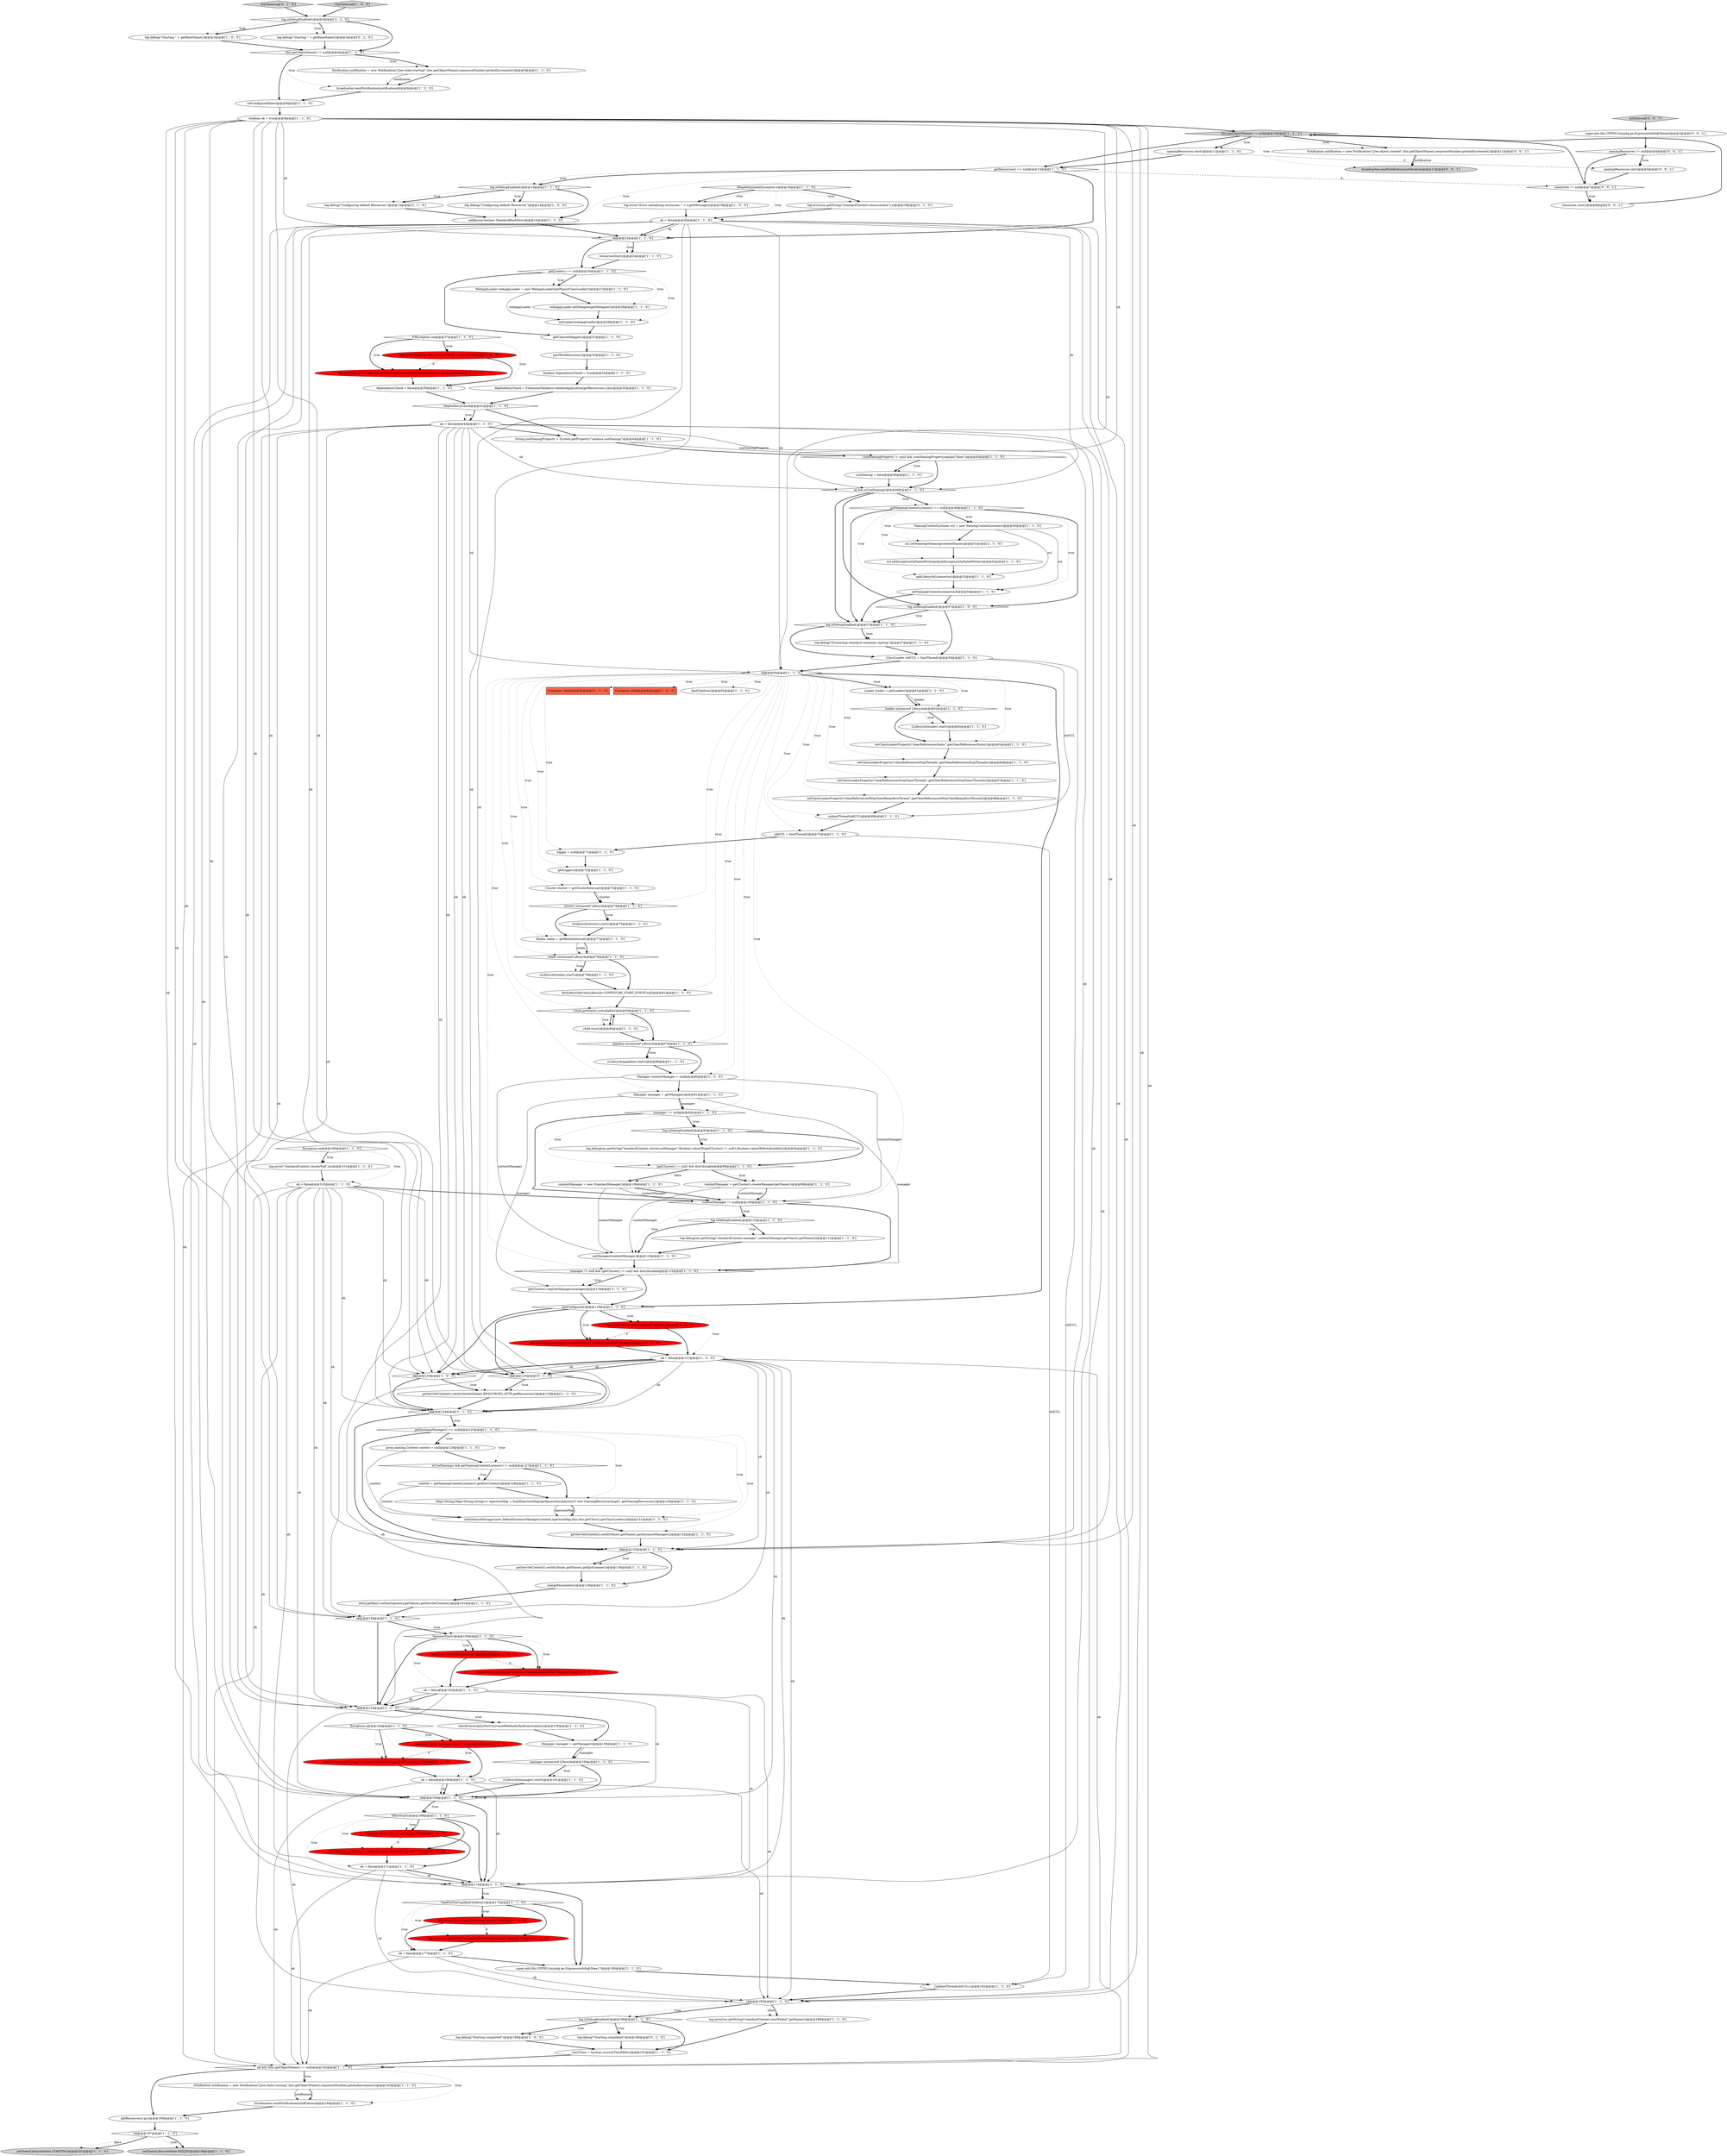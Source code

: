 digraph {
37 [style = filled, label = "entry.getKey().onStartup(entry.getValue(),getServletContext())@@@141@@@['1', '1', '0']", fillcolor = white, shape = ellipse image = "AAA0AAABBB1BBB"];
107 [style = filled, label = "dependencyCheck = false@@@39@@@['1', '1', '0']", fillcolor = white, shape = ellipse image = "AAA0AAABBB1BBB"];
9 [style = filled, label = "log.error(\"standardContext.clusterFail\",ex)@@@101@@@['1', '1', '0']", fillcolor = white, shape = ellipse image = "AAA0AAABBB1BBB"];
53 [style = filled, label = "ok && (this.getObjectName() != null)@@@192@@@['1', '1', '0']", fillcolor = white, shape = diamond image = "AAA0AAABBB1BBB"];
54 [style = filled, label = "log.isDebugEnabled()@@@186@@@['1', '1', '0']", fillcolor = white, shape = diamond image = "AAA0AAABBB1BBB"];
48 [style = filled, label = "boolean dependencyCheck = true@@@33@@@['1', '1', '0']", fillcolor = white, shape = ellipse image = "AAA0AAABBB1BBB"];
20 [style = filled, label = "((Lifecycle)manager).start()@@@161@@@['1', '1', '0']", fillcolor = white, shape = ellipse image = "AAA0AAABBB1BBB"];
128 [style = filled, label = "{unbindThread(oldCCL)}@@@182@@@['1', '1', '0']", fillcolor = white, shape = ellipse image = "AAA0AAABBB1BBB"];
29 [style = filled, label = "log.debug(\"Starting completed\")@@@186@@@['1', '0', '0']", fillcolor = white, shape = ellipse image = "AAA0AAABBB1BBB"];
150 [style = filled, label = "startInternal['0', '1', '0']", fillcolor = lightgray, shape = diamond image = "AAA0AAABBB2BBB"];
110 [style = filled, label = "getNamingContextListener() == null@@@49@@@['1', '1', '0']", fillcolor = white, shape = diamond image = "AAA0AAABBB1BBB"];
157 [style = filled, label = "namingResources != null@@@4@@@['0', '0', '1']", fillcolor = white, shape = diamond image = "AAA0AAABBB3BBB"];
14 [style = filled, label = "log.debug(\"Starting \" + getBaseName())@@@3@@@['1', '0', '0']", fillcolor = white, shape = ellipse image = "AAA0AAABBB1BBB"];
142 [style = filled, label = "log.error(sm.getString(\"standardContext.filterFail\"))@@@170@@@['0', '1', '0']", fillcolor = red, shape = ellipse image = "AAA1AAABBB2BBB"];
12 [style = filled, label = "!dependencyCheck@@@41@@@['1', '1', '0']", fillcolor = white, shape = diamond image = "AAA0AAABBB1BBB"];
1 [style = filled, label = "log.error(\"Error initializing resources: \" + e.getMessage())@@@19@@@['1', '0', '0']", fillcolor = white, shape = ellipse image = "AAA0AAABBB1BBB"];
111 [style = filled, label = "setInstanceManager(new DefaultInstanceManager(context,injectionMap,this,this.getClass().getClassLoader()))@@@131@@@['1', '1', '0']", fillcolor = white, shape = ellipse image = "AAA0AAABBB1BBB"];
60 [style = filled, label = "ncl.setName(getNamingContextName())@@@51@@@['1', '1', '0']", fillcolor = white, shape = ellipse image = "AAA0AAABBB1BBB"];
122 [style = filled, label = "log.error(\"Error listenerStart\")@@@151@@@['1', '0', '0']", fillcolor = red, shape = ellipse image = "AAA1AAABBB1BBB"];
148 [style = filled, label = "log.error(sm.getString(\"standardContext.servletFail\"))@@@176@@@['0', '1', '0']", fillcolor = red, shape = ellipse image = "AAA1AAABBB2BBB"];
117 [style = filled, label = "!getConfigured()@@@119@@@['1', '1', '0']", fillcolor = white, shape = diamond image = "AAA0AAABBB1BBB"];
11 [style = filled, label = "context = getNamingContextListener().getEnvContext()@@@128@@@['1', '1', '0']", fillcolor = white, shape = ellipse image = "AAA0AAABBB1BBB"];
52 [style = filled, label = "log.error(sm.getString(\"standardContext.startFailed\",getName()))@@@189@@@['1', '1', '0']", fillcolor = white, shape = ellipse image = "AAA0AAABBB1BBB"];
149 [style = filled, label = "log.debug(\"Starting \" + getBaseName())@@@3@@@['0', '1', '0']", fillcolor = white, shape = ellipse image = "AAA0AAABBB2BBB"];
10 [style = filled, label = "manager instanceof Lifecycle@@@160@@@['1', '1', '0']", fillcolor = white, shape = diamond image = "AAA0AAABBB1BBB"];
105 [style = filled, label = "setManager(contextManager)@@@113@@@['1', '1', '0']", fillcolor = white, shape = ellipse image = "AAA0AAABBB1BBB"];
147 [style = filled, label = "log.debug(\"Configuring default Resources\")@@@14@@@['0', '1', '0']", fillcolor = white, shape = ellipse image = "AAA0AAABBB2BBB"];
26 [style = filled, label = "((Lifecycle)pipeline).start()@@@88@@@['1', '1', '0']", fillcolor = white, shape = ellipse image = "AAA0AAABBB1BBB"];
7 [style = filled, label = "Notification notification = new Notification(\"j2ee.state.running\",this.getObjectName(),sequenceNumber.getAndIncrement())@@@193@@@['1', '1', '0']", fillcolor = white, shape = ellipse image = "AAA0AAABBB1BBB"];
116 [style = filled, label = "logger = null@@@71@@@['1', '1', '0']", fillcolor = white, shape = ellipse image = "AAA0AAABBB1BBB"];
40 [style = filled, label = "setNamingContextListener(ncl)@@@54@@@['1', '1', '0']", fillcolor = white, shape = ellipse image = "AAA0AAABBB1BBB"];
43 [style = filled, label = "ok@@@23@@@['1', '1', '0']", fillcolor = white, shape = diamond image = "AAA0AAABBB1BBB"];
98 [style = filled, label = "ok@@@135@@@['1', '1', '0']", fillcolor = white, shape = diamond image = "AAA0AAABBB1BBB"];
158 [style = filled, label = "initInternal['0', '0', '1']", fillcolor = lightgray, shape = diamond image = "AAA0AAABBB3BBB"];
92 [style = filled, label = "ok = false@@@152@@@['1', '1', '0']", fillcolor = white, shape = ellipse image = "AAA0AAABBB1BBB"];
55 [style = filled, label = "log.debug(\"Configuring default Resources\")@@@14@@@['1', '0', '0']", fillcolor = white, shape = ellipse image = "AAA0AAABBB1BBB"];
69 [style = filled, label = "WebappLoader webappLoader = new WebappLoader(getParentClassLoader())@@@27@@@['1', '1', '0']", fillcolor = white, shape = ellipse image = "AAA0AAABBB1BBB"];
154 [style = filled, label = "super.edu.fdu.CPPDG.tinypdg.pe.ExpressionInfo@5beea4@@@3@@@['0', '0', '1']", fillcolor = white, shape = ellipse image = "AAA0AAABBB3BBB"];
51 [style = filled, label = "getServletContext().setAttribute(.getName(),getInstanceManager())@@@132@@@['1', '1', '0']", fillcolor = white, shape = ellipse image = "AAA0AAABBB1BBB"];
136 [style = filled, label = "IllegalArgumentException e@@@18@@@['1', '1', '0']", fillcolor = white, shape = diamond image = "AAA0AAABBB1BBB"];
141 [style = filled, label = "log.error(sm.getString(\"standardContext.listenerFail\"))@@@151@@@['0', '1', '0']", fillcolor = red, shape = ellipse image = "AAA1AAABBB2BBB"];
65 [style = filled, label = "ok@@@124@@@['1', '1', '0']", fillcolor = white, shape = diamond image = "AAA0AAABBB1BBB"];
134 [style = filled, label = "log.isDebugEnabled()@@@57@@@['1', '1', '0']", fillcolor = white, shape = diamond image = "AAA0AAABBB1BBB"];
38 [style = filled, label = "log.error(\"Error filterStart\")@@@170@@@['1', '0', '0']", fillcolor = red, shape = ellipse image = "AAA1AAABBB1BBB"];
100 [style = filled, label = "log.error(\"Error in dependencyCheck\",ioe)@@@38@@@['1', '0', '0']", fillcolor = red, shape = ellipse image = "AAA1AAABBB1BBB"];
152 [style = filled, label = "Notification notification = new Notification(\"j2ee.object.created\",this.getObjectName(),sequenceNumber.getAndIncrement())@@@11@@@['0', '0', '1']", fillcolor = white, shape = ellipse image = "AAA0AAABBB3BBB"];
44 [style = filled, label = "NamingContextListener ncl = new NamingContextListener()@@@50@@@['1', '1', '0']", fillcolor = white, shape = ellipse image = "AAA0AAABBB1BBB"];
50 [style = filled, label = "Manager manager = getManager()@@@91@@@['1', '1', '0']", fillcolor = white, shape = ellipse image = "AAA0AAABBB1BBB"];
108 [style = filled, label = "ok = false@@@20@@@['1', '1', '0']", fillcolor = white, shape = ellipse image = "AAA0AAABBB1BBB"];
23 [style = filled, label = "getResources().gc()@@@196@@@['1', '1', '0']", fillcolor = white, shape = ellipse image = "AAA0AAABBB1BBB"];
88 [style = filled, label = "Notification notification = new Notification(\"j2ee.state.starting\",this.getObjectName(),sequenceNumber.getAndIncrement())@@@5@@@['1', '1', '0']", fillcolor = white, shape = ellipse image = "AAA0AAABBB1BBB"];
124 [style = filled, label = "namingResources.start()@@@11@@@['1', '1', '0']", fillcolor = white, shape = ellipse image = "AAA0AAABBB1BBB"];
85 [style = filled, label = "Exception ex@@@100@@@['1', '1', '0']", fillcolor = white, shape = diamond image = "AAA0AAABBB1BBB"];
86 [style = filled, label = "ok@@@174@@@['1', '1', '0']", fillcolor = white, shape = diamond image = "AAA0AAABBB1BBB"];
39 [style = filled, label = "mergeParameters()@@@138@@@['1', '1', '0']", fillcolor = white, shape = ellipse image = "AAA0AAABBB1BBB"];
121 [style = filled, label = "ok = false@@@177@@@['1', '1', '0']", fillcolor = white, shape = ellipse image = "AAA0AAABBB1BBB"];
93 [style = filled, label = "ok = false@@@121@@@['1', '1', '0']", fillcolor = white, shape = ellipse image = "AAA0AAABBB1BBB"];
22 [style = filled, label = "this.getObjectName() != null@@@4@@@['1', '1', '0']", fillcolor = white, shape = diamond image = "AAA0AAABBB1BBB"];
106 [style = filled, label = "setState(LifecycleState.STARTING)@@@201@@@['1', '1', '0']", fillcolor = lightgray, shape = ellipse image = "AAA0AAABBB1BBB"];
109 [style = filled, label = "log.error(\"Error getConfigured\")@@@120@@@['1', '0', '0']", fillcolor = red, shape = ellipse image = "AAA1AAABBB1BBB"];
130 [style = filled, label = "super.edu.fdu.CPPDG.tinypdg.pe.ExpressionInfo@5bee17@@@180@@@['1', '1', '0']", fillcolor = white, shape = ellipse image = "AAA0AAABBB1BBB"];
57 [style = filled, label = "log.error(\"Error loadOnStartup\")@@@176@@@['1', '0', '0']", fillcolor = red, shape = ellipse image = "AAA1AAABBB1BBB"];
42 [style = filled, label = "startTime = System.currentTimeMillis()@@@191@@@['1', '1', '0']", fillcolor = white, shape = ellipse image = "AAA0AAABBB1BBB"];
102 [style = filled, label = "getLoader() == null@@@26@@@['1', '1', '0']", fillcolor = white, shape = diamond image = "AAA0AAABBB1BBB"];
59 [style = filled, label = "Loader loader = getLoader()@@@61@@@['1', '1', '0']", fillcolor = white, shape = ellipse image = "AAA0AAABBB1BBB"];
34 [style = filled, label = "setLoader(webappLoader)@@@29@@@['1', '1', '0']", fillcolor = white, shape = ellipse image = "AAA0AAABBB1BBB"];
61 [style = filled, label = "ok@@@168@@@['1', '1', '0']", fillcolor = white, shape = diamond image = "AAA0AAABBB1BBB"];
67 [style = filled, label = "unbindThread(oldCCL)@@@69@@@['1', '1', '0']", fillcolor = white, shape = ellipse image = "AAA0AAABBB1BBB"];
95 [style = filled, label = "Exception e@@@164@@@['1', '1', '0']", fillcolor = white, shape = diamond image = "AAA0AAABBB1BBB"];
112 [style = filled, label = "setClassLoaderProperty(\"clearReferencesStatic\",getClearReferencesStatic())@@@65@@@['1', '1', '0']", fillcolor = white, shape = ellipse image = "AAA0AAABBB1BBB"];
32 [style = filled, label = "ok@@@149@@@['1', '1', '0']", fillcolor = white, shape = diamond image = "AAA0AAABBB1BBB"];
75 [style = filled, label = "useNaming = false@@@46@@@['1', '1', '0']", fillcolor = white, shape = ellipse image = "AAA0AAABBB1BBB"];
139 [style = filled, label = "Container child@@@82@@@['0', '1', '0']", fillcolor = tomato, shape = box image = "AAA0AAABBB2BBB"];
156 [style = filled, label = "resources != null@@@7@@@['0', '0', '1']", fillcolor = white, shape = diamond image = "AAA0AAABBB3BBB"];
125 [style = filled, label = "addLifecycleListener(ncl)@@@53@@@['1', '1', '0']", fillcolor = white, shape = ellipse image = "AAA0AAABBB1BBB"];
6 [style = filled, label = "oldCCL = bindThread()@@@70@@@['1', '1', '0']", fillcolor = white, shape = ellipse image = "AAA0AAABBB1BBB"];
35 [style = filled, label = "webappLoader.setDelegate(getDelegate())@@@28@@@['1', '1', '0']", fillcolor = white, shape = ellipse image = "AAA0AAABBB1BBB"];
24 [style = filled, label = "ok = false@@@102@@@['1', '1', '0']", fillcolor = white, shape = ellipse image = "AAA0AAABBB1BBB"];
81 [style = filled, label = "javax.naming.Context context = null@@@126@@@['1', '1', '0']", fillcolor = white, shape = ellipse image = "AAA0AAABBB1BBB"];
119 [style = filled, label = "((Lifecycle)realm).start()@@@79@@@['1', '1', '0']", fillcolor = white, shape = ellipse image = "AAA0AAABBB1BBB"];
58 [style = filled, label = "ncl.setExceptionOnFailedWrite(getJndiExceptionOnFailedWrite())@@@52@@@['1', '1', '0']", fillcolor = white, shape = ellipse image = "AAA0AAABBB1BBB"];
145 [style = filled, label = "log.debug(\"Processing standard container startup\")@@@57@@@['0', '1', '0']", fillcolor = white, shape = ellipse image = "AAA0AAABBB2BBB"];
127 [style = filled, label = "child.start()@@@84@@@['1', '1', '0']", fillcolor = white, shape = ellipse image = "AAA0AAABBB1BBB"];
87 [style = filled, label = "setState(LifecycleState.FAILED)@@@198@@@['1', '1', '0']", fillcolor = lightgray, shape = ellipse image = "AAA0AAABBB1BBB"];
49 [style = filled, label = "log.isDebugEnabled()@@@57@@@['1', '0', '0']", fillcolor = white, shape = diamond image = "AAA0AAABBB1BBB"];
28 [style = filled, label = "log.error(\"Error manager.start()\",e)@@@165@@@['1', '0', '0']", fillcolor = red, shape = ellipse image = "AAA1AAABBB1BBB"];
140 [style = filled, label = "log.error(sm.getString(\"standardContext.configurationFail\"))@@@120@@@['0', '1', '0']", fillcolor = red, shape = ellipse image = "AAA1AAABBB2BBB"];
99 [style = filled, label = "IOException ioe@@@37@@@['1', '1', '0']", fillcolor = white, shape = diamond image = "AAA0AAABBB1BBB"];
83 [style = filled, label = "!loadOnStartup(findChildren())@@@175@@@['1', '1', '0']", fillcolor = white, shape = diamond image = "AAA0AAABBB1BBB"];
0 [style = filled, label = "Manager manager = getManager()@@@159@@@['1', '1', '0']", fillcolor = white, shape = ellipse image = "AAA0AAABBB1BBB"];
143 [style = filled, label = "log.error(sm.getString(\"standardContext.managerFail\"),e)@@@165@@@['0', '1', '0']", fillcolor = red, shape = ellipse image = "AAA1AAABBB2BBB"];
131 [style = filled, label = "setResources(new StandardRoot(this))@@@16@@@['1', '1', '0']", fillcolor = white, shape = ellipse image = "AAA0AAABBB1BBB"];
94 [style = filled, label = "ok = false@@@42@@@['1', '1', '0']", fillcolor = white, shape = ellipse image = "AAA0AAABBB1BBB"];
155 [style = filled, label = "broadcaster.sendNotification(notification)@@@12@@@['0', '0', '1']", fillcolor = lightgray, shape = ellipse image = "AAA0AAABBB3BBB"];
70 [style = filled, label = "contextManager != null@@@109@@@['1', '1', '0']", fillcolor = white, shape = diamond image = "AAA0AAABBB1BBB"];
146 [style = filled, label = "ok@@@123@@@['0', '1', '0']", fillcolor = white, shape = diamond image = "AAA0AAABBB2BBB"];
115 [style = filled, label = "cluster instanceof Lifecycle@@@74@@@['1', '1', '0']", fillcolor = white, shape = diamond image = "AAA0AAABBB1BBB"];
16 [style = filled, label = "boolean ok = true@@@9@@@['1', '1', '0']", fillcolor = white, shape = ellipse image = "AAA0AAABBB1BBB"];
63 [style = filled, label = "log.debug(sm.getString(\"standardContext.manager\",contextManager.getClass().getName()))@@@111@@@['1', '1', '0']", fillcolor = white, shape = ellipse image = "AAA0AAABBB1BBB"];
90 [style = filled, label = "Container child@@@82@@@['1', '0', '0']", fillcolor = tomato, shape = box image = "AAA0AAABBB1BBB"];
133 [style = filled, label = "!child.getState().isAvailable()@@@83@@@['1', '1', '0']", fillcolor = white, shape = diamond image = "AAA0AAABBB1BBB"];
79 [style = filled, label = "ClassLoader oldCCL = bindThread()@@@58@@@['1', '1', '0']", fillcolor = white, shape = ellipse image = "AAA0AAABBB1BBB"];
126 [style = filled, label = "setClassLoaderProperty(\"clearReferencesStopTimerThreads\",getClearReferencesStopTimerThreads())@@@67@@@['1', '1', '0']", fillcolor = white, shape = ellipse image = "AAA0AAABBB1BBB"];
64 [style = filled, label = "this.getObjectName() != null@@@10@@@['1', '1', '1']", fillcolor = lightgray, shape = diamond image = "AAA0AAABBB1BBB"];
33 [style = filled, label = "getServletContext().setAttribute(Globals.RESOURCES_ATTR,getResources())@@@123@@@['1', '1', '0']", fillcolor = white, shape = ellipse image = "AAA0AAABBB1BBB"];
135 [style = filled, label = "postWorkDirectory()@@@32@@@['1', '1', '0']", fillcolor = white, shape = ellipse image = "AAA0AAABBB1BBB"];
4 [style = filled, label = "ok && isUseNaming()@@@48@@@['1', '1', '0']", fillcolor = white, shape = diamond image = "AAA0AAABBB1BBB"];
36 [style = filled, label = "log.debug(sm.getString(\"standardContext.cluster.noManager\",Boolean.valueOf((getCluster() != null)),Boolean.valueOf(distributable)))@@@94@@@['1', '1', '0']", fillcolor = white, shape = ellipse image = "AAA0AAABBB1BBB"];
31 [style = filled, label = "!filterStart()@@@169@@@['1', '1', '0']", fillcolor = white, shape = diamond image = "AAA0AAABBB1BBB"];
159 [style = filled, label = "namingResources.init()@@@5@@@['0', '0', '1']", fillcolor = white, shape = ellipse image = "AAA0AAABBB3BBB"];
2 [style = filled, label = "ok@@@155@@@['1', '1', '0']", fillcolor = white, shape = diamond image = "AAA0AAABBB1BBB"];
5 [style = filled, label = "getResources() == null@@@13@@@['1', '1', '0']", fillcolor = white, shape = diamond image = "AAA0AAABBB1BBB"];
25 [style = filled, label = "loader instanceof Lifecycle@@@62@@@['1', '1', '0']", fillcolor = white, shape = diamond image = "AAA0AAABBB1BBB"];
30 [style = filled, label = "checkConstraintsForUncoveredMethods(findConstraints())@@@156@@@['1', '1', '0']", fillcolor = white, shape = ellipse image = "AAA0AAABBB1BBB"];
78 [style = filled, label = "broadcaster.sendNotification(notification)@@@194@@@['1', '1', '0']", fillcolor = white, shape = ellipse image = "AAA0AAABBB1BBB"];
41 [style = filled, label = "manager == null@@@92@@@['1', '1', '0']", fillcolor = white, shape = diamond image = "AAA0AAABBB1BBB"];
21 [style = filled, label = "log.isDebugEnabled()@@@110@@@['1', '1', '0']", fillcolor = white, shape = diamond image = "AAA0AAABBB1BBB"];
72 [style = filled, label = "dependencyCheck = ExtensionValidator.validateApplication(getResources(),this)@@@35@@@['1', '1', '0']", fillcolor = white, shape = ellipse image = "AAA0AAABBB1BBB"];
76 [style = filled, label = "!ok@@@197@@@['1', '1', '0']", fillcolor = white, shape = diamond image = "AAA0AAABBB1BBB"];
132 [style = filled, label = "manager != null && (getCluster() != null) && distributable@@@115@@@['1', '1', '0']", fillcolor = white, shape = diamond image = "AAA0AAABBB1BBB"];
120 [style = filled, label = "isUseNaming() && getNamingContextListener() != null@@@127@@@['1', '1', '0']", fillcolor = white, shape = diamond image = "AAA0AAABBB1BBB"];
129 [style = filled, label = "(useNamingProperty != null) && (useNamingProperty.equals(\"false\"))@@@45@@@['1', '1', '0']", fillcolor = white, shape = diamond image = "AAA0AAABBB1BBB"];
144 [style = filled, label = "log.error(sm.getString(\"standardContext.resourcesInit\"),e)@@@19@@@['0', '1', '0']", fillcolor = white, shape = ellipse image = "AAA0AAABBB2BBB"];
46 [style = filled, label = "getServletContext().setAttribute(.getName(),getJarScanner())@@@136@@@['1', '1', '0']", fillcolor = white, shape = ellipse image = "AAA0AAABBB1BBB"];
15 [style = filled, label = "getCluster().registerManager(manager)@@@116@@@['1', '1', '0']", fillcolor = white, shape = ellipse image = "AAA0AAABBB1BBB"];
74 [style = filled, label = "setClassLoaderProperty(\"clearReferencesStopThreads\",getClearReferencesStopThreads())@@@66@@@['1', '1', '0']", fillcolor = white, shape = ellipse image = "AAA0AAABBB1BBB"];
45 [style = filled, label = "startInternal['1', '0', '0']", fillcolor = lightgray, shape = diamond image = "AAA0AAABBB1BBB"];
71 [style = filled, label = "((Lifecycle)cluster).start()@@@75@@@['1', '1', '0']", fillcolor = white, shape = ellipse image = "AAA0AAABBB1BBB"];
151 [style = filled, label = "log.error(sm.getString(\"standardContext.extensionValidationError\"),ioe)@@@38@@@['0', '1', '0']", fillcolor = red, shape = ellipse image = "AAA1AAABBB2BBB"];
96 [style = filled, label = "fireLifecycleEvent(Lifecycle.CONFIGURE_START_EVENT,null)@@@81@@@['1', '1', '0']", fillcolor = white, shape = ellipse image = "AAA0AAABBB1BBB"];
113 [style = filled, label = "contextManager = new StandardManager()@@@106@@@['1', '1', '0']", fillcolor = white, shape = ellipse image = "AAA0AAABBB1BBB"];
3 [style = filled, label = "ok@@@185@@@['1', '1', '0']", fillcolor = white, shape = diamond image = "AAA0AAABBB1BBB"];
138 [style = filled, label = "log.debug(\"Starting completed\")@@@186@@@['0', '1', '0']", fillcolor = white, shape = ellipse image = "AAA0AAABBB2BBB"];
80 [style = filled, label = "realm instanceof Lifecycle@@@78@@@['1', '1', '0']", fillcolor = white, shape = diamond image = "AAA0AAABBB1BBB"];
82 [style = filled, label = "((Lifecycle)loader).start()@@@63@@@['1', '1', '0']", fillcolor = white, shape = ellipse image = "AAA0AAABBB1BBB"];
137 [style = filled, label = "Realm realm = getRealmInternal()@@@77@@@['1', '1', '0']", fillcolor = white, shape = ellipse image = "AAA0AAABBB1BBB"];
101 [style = filled, label = "pipeline instanceof Lifecycle@@@87@@@['1', '1', '0']", fillcolor = white, shape = diamond image = "AAA0AAABBB1BBB"];
66 [style = filled, label = "log.isDebugEnabled()@@@93@@@['1', '1', '0']", fillcolor = white, shape = diamond image = "AAA0AAABBB1BBB"];
47 [style = filled, label = "ok = false@@@171@@@['1', '1', '0']", fillcolor = white, shape = ellipse image = "AAA0AAABBB1BBB"];
114 [style = filled, label = "setConfigured(false)@@@8@@@['1', '1', '0']", fillcolor = white, shape = ellipse image = "AAA0AAABBB1BBB"];
84 [style = filled, label = "setClassLoaderProperty(\"clearReferencesHttpClientKeepAliveThread\",getClearReferencesHttpClientKeepAliveThread())@@@68@@@['1', '1', '0']", fillcolor = white, shape = ellipse image = "AAA0AAABBB1BBB"];
73 [style = filled, label = "(getCluster() != null) && distributable@@@96@@@['1', '1', '0']", fillcolor = white, shape = diamond image = "AAA0AAABBB1BBB"];
103 [style = filled, label = "String useNamingProperty = System.getProperty(\"catalina.useNaming\")@@@44@@@['1', '1', '0']", fillcolor = white, shape = ellipse image = "AAA0AAABBB1BBB"];
62 [style = filled, label = "log.isDebugEnabled()@@@14@@@['1', '1', '0']", fillcolor = white, shape = diamond image = "AAA0AAABBB1BBB"];
68 [style = filled, label = "getLogger()@@@72@@@['1', '1', '0']", fillcolor = white, shape = ellipse image = "AAA0AAABBB1BBB"];
89 [style = filled, label = "broadcaster.sendNotification(notification)@@@6@@@['1', '1', '0']", fillcolor = white, shape = ellipse image = "AAA0AAABBB1BBB"];
153 [style = filled, label = "resources.start()@@@8@@@['0', '0', '1']", fillcolor = white, shape = ellipse image = "AAA0AAABBB3BBB"];
104 [style = filled, label = "findChildren()@@@82@@@['1', '1', '0']", fillcolor = white, shape = ellipse image = "AAA0AAABBB1BBB"];
27 [style = filled, label = "ok@@@123@@@['1', '0', '0']", fillcolor = white, shape = diamond image = "AAA0AAABBB1BBB"];
56 [style = filled, label = "ok@@@60@@@['1', '1', '0']", fillcolor = white, shape = diamond image = "AAA0AAABBB1BBB"];
18 [style = filled, label = "!listenerStart()@@@150@@@['1', '1', '0']", fillcolor = white, shape = diamond image = "AAA0AAABBB1BBB"];
97 [style = filled, label = "getCharsetMapper()@@@31@@@['1', '1', '0']", fillcolor = white, shape = ellipse image = "AAA0AAABBB1BBB"];
123 [style = filled, label = "resourcesStart()@@@24@@@['1', '1', '0']", fillcolor = white, shape = ellipse image = "AAA0AAABBB1BBB"];
77 [style = filled, label = "log.isDebugEnabled()@@@3@@@['1', '1', '0']", fillcolor = white, shape = diamond image = "AAA0AAABBB1BBB"];
118 [style = filled, label = "ok = false@@@166@@@['1', '1', '0']", fillcolor = white, shape = ellipse image = "AAA0AAABBB1BBB"];
13 [style = filled, label = "getInstanceManager() == null@@@125@@@['1', '1', '0']", fillcolor = white, shape = diamond image = "AAA0AAABBB1BBB"];
8 [style = filled, label = "contextManager = getCluster().createManager(getName())@@@98@@@['1', '1', '0']", fillcolor = white, shape = ellipse image = "AAA0AAABBB1BBB"];
19 [style = filled, label = "Map<String,Map<String,String>> injectionMap = buildInjectionMap(getIgnoreAnnotations()? new NamingResourcesImpl(): getNamingResources())@@@130@@@['1', '1', '0']", fillcolor = white, shape = ellipse image = "AAA0AAABBB1BBB"];
17 [style = filled, label = "Manager contextManager = null@@@90@@@['1', '1', '0']", fillcolor = white, shape = ellipse image = "AAA0AAABBB1BBB"];
91 [style = filled, label = "Cluster cluster = getClusterInternal()@@@73@@@['1', '1', '0']", fillcolor = white, shape = ellipse image = "AAA0AAABBB1BBB"];
56->139 [style = dotted, label="true"];
49->134 [style = bold, label=""];
31->86 [style = bold, label=""];
50->41 [style = solid, label="manager"];
122->141 [style = dashed, label="0"];
18->92 [style = dotted, label="true"];
13->51 [style = dotted, label="true"];
117->109 [style = dotted, label="true"];
110->49 [style = bold, label=""];
93->146 [style = bold, label=""];
95->28 [style = dotted, label="true"];
102->69 [style = bold, label=""];
92->2 [style = bold, label=""];
23->76 [style = bold, label=""];
110->44 [style = bold, label=""];
123->102 [style = bold, label=""];
99->151 [style = dotted, label="true"];
100->151 [style = dashed, label="0"];
93->61 [style = solid, label="ok"];
8->105 [style = solid, label="contextManager"];
134->79 [style = bold, label=""];
83->57 [style = dotted, label="true"];
134->145 [style = dotted, label="true"];
133->127 [style = dotted, label="true"];
101->17 [style = bold, label=""];
95->118 [style = dotted, label="true"];
92->61 [style = solid, label="ok"];
20->61 [style = bold, label=""];
77->149 [style = bold, label=""];
118->61 [style = solid, label="ok"];
10->61 [style = bold, label=""];
120->19 [style = bold, label=""];
56->70 [style = dotted, label="true"];
64->155 [style = dotted, label="true"];
22->114 [style = bold, label=""];
83->121 [style = dotted, label="true"];
151->107 [style = bold, label=""];
24->2 [style = solid, label="ok"];
16->65 [style = solid, label="ok"];
22->89 [style = dotted, label="true"];
79->128 [style = solid, label="oldCCL"];
110->60 [style = dotted, label="true"];
15->117 [style = bold, label=""];
3->54 [style = bold, label=""];
93->3 [style = solid, label="ok"];
102->69 [style = dotted, label="true"];
16->3 [style = solid, label="ok"];
56->96 [style = dotted, label="true"];
62->131 [style = bold, label=""];
70->21 [style = bold, label=""];
25->82 [style = bold, label=""];
86->130 [style = bold, label=""];
70->21 [style = dotted, label="true"];
35->34 [style = bold, label=""];
94->61 [style = solid, label="ok"];
102->35 [style = dotted, label="true"];
108->53 [style = solid, label="ok"];
64->124 [style = bold, label=""];
16->4 [style = solid, label="ok"];
94->32 [style = solid, label="ok"];
93->53 [style = solid, label="ok"];
55->131 [style = bold, label=""];
32->18 [style = dotted, label="true"];
134->145 [style = bold, label=""];
56->50 [style = dotted, label="true"];
24->65 [style = solid, label="ok"];
4->134 [style = bold, label=""];
108->43 [style = bold, label=""];
56->132 [style = dotted, label="true"];
117->146 [style = bold, label=""];
44->40 [style = solid, label="ncl"];
24->61 [style = solid, label="ok"];
77->22 [style = bold, label=""];
64->124 [style = dotted, label="true"];
17->50 [style = bold, label=""];
40->134 [style = bold, label=""];
76->87 [style = dotted, label="true"];
31->142 [style = dotted, label="true"];
93->65 [style = solid, label="ok"];
51->98 [style = bold, label=""];
30->0 [style = bold, label=""];
22->88 [style = dotted, label="true"];
115->71 [style = bold, label=""];
118->86 [style = solid, label="ok"];
56->59 [style = bold, label=""];
110->40 [style = dotted, label="true"];
47->3 [style = solid, label="ok"];
66->36 [style = dotted, label="true"];
110->125 [style = dotted, label="true"];
61->86 [style = bold, label=""];
98->46 [style = bold, label=""];
94->98 [style = solid, label="ok"];
124->5 [style = bold, label=""];
56->17 [style = dotted, label="true"];
69->35 [style = bold, label=""];
85->9 [style = dotted, label="true"];
102->97 [style = bold, label=""];
57->121 [style = bold, label=""];
113->70 [style = bold, label=""];
132->15 [style = bold, label=""];
24->32 [style = solid, label="ok"];
21->63 [style = bold, label=""];
56->41 [style = dotted, label="true"];
31->38 [style = dotted, label="true"];
56->117 [style = bold, label=""];
158->154 [style = bold, label=""];
16->43 [style = solid, label="ok"];
132->117 [style = bold, label=""];
2->30 [style = bold, label=""];
61->31 [style = dotted, label="true"];
4->110 [style = bold, label=""];
40->49 [style = bold, label=""];
93->27 [style = solid, label="ok"];
65->98 [style = bold, label=""];
159->156 [style = bold, label=""];
16->64 [style = bold, label=""];
62->55 [style = bold, label=""];
56->126 [style = dotted, label="true"];
109->93 [style = bold, label=""];
149->22 [style = bold, label=""];
94->53 [style = solid, label="ok"];
130->128 [style = bold, label=""];
76->106 [style = dotted, label="false"];
103->129 [style = solid, label="useNamingProperty"];
43->102 [style = bold, label=""];
92->53 [style = solid, label="ok"];
49->134 [style = dotted, label="true"];
62->147 [style = bold, label=""];
76->87 [style = bold, label=""];
56->74 [style = dotted, label="true"];
7->78 [style = solid, label="notification"];
133->127 [style = bold, label=""];
66->36 [style = bold, label=""];
98->39 [style = bold, label=""];
73->8 [style = dotted, label="true"];
37->32 [style = bold, label=""];
108->32 [style = solid, label="ok"];
97->135 [style = bold, label=""];
108->2 [style = solid, label="ok"];
136->144 [style = dotted, label="true"];
3->52 [style = dotted, label="false"];
156->153 [style = dotted, label="true"];
95->143 [style = dotted, label="true"];
13->81 [style = dotted, label="true"];
125->40 [style = bold, label=""];
93->86 [style = solid, label="ok"];
93->2 [style = solid, label="ok"];
54->138 [style = bold, label=""];
94->146 [style = solid, label="ok"];
41->73 [style = dotted, label="true"];
56->90 [style = dotted, label="true"];
5->62 [style = bold, label=""];
93->27 [style = bold, label=""];
59->25 [style = solid, label="loader"];
12->103 [style = bold, label=""];
7->78 [style = bold, label=""];
53->78 [style = dotted, label="true"];
50->132 [style = solid, label="manager"];
28->118 [style = bold, label=""];
143->118 [style = bold, label=""];
118->61 [style = bold, label=""];
41->70 [style = bold, label=""];
57->148 [style = dashed, label="0"];
152->155 [style = bold, label=""];
39->37 [style = bold, label=""];
73->113 [style = bold, label=""];
83->148 [style = dotted, label="true"];
85->9 [style = bold, label=""];
62->55 [style = dotted, label="true"];
18->141 [style = dotted, label="true"];
108->86 [style = solid, label="ok"];
80->119 [style = dotted, label="true"];
81->111 [style = solid, label="context"];
86->83 [style = bold, label=""];
6->116 [style = bold, label=""];
116->68 [style = bold, label=""];
18->122 [style = bold, label=""];
2->0 [style = bold, label=""];
47->86 [style = solid, label="ok"];
148->121 [style = bold, label=""];
146->65 [style = bold, label=""];
53->23 [style = bold, label=""];
56->101 [style = dotted, label="true"];
144->108 [style = bold, label=""];
122->92 [style = bold, label=""];
156->153 [style = bold, label=""];
95->28 [style = bold, label=""];
117->109 [style = bold, label=""];
10->20 [style = bold, label=""];
25->112 [style = bold, label=""];
44->60 [style = bold, label=""];
77->14 [style = bold, label=""];
28->143 [style = dashed, label="0"];
71->137 [style = bold, label=""];
88->89 [style = bold, label=""];
146->33 [style = bold, label=""];
136->1 [style = bold, label=""];
146->33 [style = dotted, label="true"];
154->157 [style = bold, label=""];
18->2 [style = bold, label=""];
76->106 [style = bold, label=""];
136->144 [style = bold, label=""];
69->34 [style = solid, label="webappLoader"];
94->2 [style = solid, label="ok"];
16->27 [style = solid, label="ok"];
129->75 [style = dotted, label="true"];
108->65 [style = solid, label="ok"];
121->53 [style = solid, label="ok"];
83->130 [style = bold, label=""];
64->5 [style = bold, label=""];
18->122 [style = dotted, label="true"];
114->16 [style = bold, label=""];
56->67 [style = dotted, label="true"];
27->33 [style = dotted, label="true"];
80->96 [style = bold, label=""];
5->156 [style = dashed, label="0"];
145->79 [style = bold, label=""];
13->120 [style = dotted, label="true"];
19->111 [style = solid, label="injectionMap"];
78->23 [style = bold, label=""];
43->123 [style = dotted, label="true"];
0->10 [style = solid, label="manager"];
136->108 [style = dotted, label="true"];
56->133 [style = dotted, label="true"];
92->3 [style = solid, label="ok"];
54->29 [style = bold, label=""];
6->128 [style = solid, label="oldCCL"];
56->6 [style = dotted, label="true"];
94->86 [style = solid, label="ok"];
66->73 [style = bold, label=""];
64->152 [style = bold, label=""];
16->2 [style = solid, label="ok"];
27->33 [style = bold, label=""];
47->53 [style = solid, label="ok"];
108->56 [style = solid, label="ok"];
9->24 [style = bold, label=""];
157->159 [style = bold, label=""];
117->140 [style = dotted, label="true"];
62->147 [style = dotted, label="true"];
56->137 [style = dotted, label="true"];
79->56 [style = bold, label=""];
43->123 [style = bold, label=""];
120->11 [style = bold, label=""];
93->98 [style = solid, label="ok"];
108->146 [style = solid, label="ok"];
13->98 [style = bold, label=""];
126->84 [style = bold, label=""];
41->66 [style = bold, label=""];
82->112 [style = bold, label=""];
24->86 [style = solid, label="ok"];
56->25 [style = dotted, label="true"];
113->70 [style = solid, label="contextManager"];
110->44 [style = dotted, label="true"];
153->64 [style = bold, label=""];
99->107 [style = dotted, label="true"];
140->93 [style = bold, label=""];
16->53 [style = solid, label="ok"];
135->48 [style = bold, label=""];
109->140 [style = dashed, label="0"];
96->133 [style = bold, label=""];
108->61 [style = solid, label="ok"];
38->47 [style = bold, label=""];
132->15 [style = dotted, label="true"];
99->151 [style = bold, label=""];
16->56 [style = solid, label="ok"];
50->41 [style = bold, label=""];
105->132 [style = bold, label=""];
93->146 [style = solid, label="ok"];
54->138 [style = dotted, label="true"];
17->70 [style = solid, label="contextManager"];
81->120 [style = bold, label=""];
31->47 [style = dotted, label="true"];
47->86 [style = bold, label=""];
56->68 [style = dotted, label="true"];
127->101 [style = bold, label=""];
72->12 [style = bold, label=""];
70->105 [style = dotted, label="true"];
67->6 [style = bold, label=""];
111->51 [style = bold, label=""];
31->38 [style = bold, label=""];
141->92 [style = bold, label=""];
115->71 [style = dotted, label="true"];
110->134 [style = bold, label=""];
21->105 [style = bold, label=""];
92->86 [style = solid, label="ok"];
73->8 [style = bold, label=""];
131->43 [style = bold, label=""];
99->100 [style = bold, label=""];
60->58 [style = bold, label=""];
117->27 [style = bold, label=""];
156->64 [style = bold, label=""];
49->79 [style = bold, label=""];
74->126 [style = bold, label=""];
3->54 [style = dotted, label="true"];
4->110 [style = dotted, label="true"];
129->4 [style = bold, label=""];
13->111 [style = dotted, label="true"];
31->142 [style = bold, label=""];
127->133 [style = bold, label=""];
157->159 [style = dotted, label="true"];
5->62 [style = dotted, label="true"];
150->77 [style = bold, label=""];
13->81 [style = bold, label=""];
18->141 [style = bold, label=""];
16->146 [style = solid, label="ok"];
61->31 [style = bold, label=""];
24->53 [style = solid, label="ok"];
108->98 [style = solid, label="ok"];
121->3 [style = solid, label="ok"];
128->3 [style = bold, label=""];
53->7 [style = dotted, label="true"];
89->114 [style = bold, label=""];
5->43 [style = bold, label=""];
108->43 [style = solid, label="ok"];
56->84 [style = dotted, label="true"];
117->140 [style = bold, label=""];
110->58 [style = dotted, label="true"];
8->70 [style = bold, label=""];
108->3 [style = solid, label="ok"];
147->131 [style = bold, label=""];
65->13 [style = bold, label=""];
1->108 [style = bold, label=""];
42->53 [style = bold, label=""];
8->70 [style = solid, label="contextManager"];
24->3 [style = solid, label="ok"];
56->91 [style = dotted, label="true"];
21->63 [style = dotted, label="true"];
50->15 [style = solid, label="manager"];
68->91 [style = bold, label=""];
152->155 [style = solid, label="notification"];
12->94 [style = bold, label=""];
120->11 [style = dotted, label="true"];
100->107 [style = bold, label=""];
58->125 [style = bold, label=""];
99->100 [style = dotted, label="true"];
112->74 [style = bold, label=""];
137->80 [style = bold, label=""];
64->152 [style = dotted, label="true"];
117->93 [style = dotted, label="true"];
157->156 [style = bold, label=""];
91->115 [style = bold, label=""];
16->98 [style = solid, label="ok"];
77->14 [style = dotted, label="true"];
10->20 [style = dotted, label="true"];
34->97 [style = bold, label=""];
12->94 [style = dotted, label="true"];
48->72 [style = bold, label=""];
16->32 [style = solid, label="ok"];
118->3 [style = solid, label="ok"];
44->125 [style = solid, label="ncl"];
32->18 [style = bold, label=""];
108->4 [style = solid, label="ok"];
83->148 [style = bold, label=""];
92->2 [style = solid, label="ok"];
26->17 [style = bold, label=""];
65->13 [style = dotted, label="true"];
24->146 [style = solid, label="ok"];
136->1 [style = dotted, label="true"];
14->22 [style = bold, label=""];
13->19 [style = dotted, label="true"];
94->103 [style = bold, label=""];
93->32 [style = solid, label="ok"];
46->39 [style = bold, label=""];
80->119 [style = bold, label=""];
94->4 [style = solid, label="ok"];
75->4 [style = bold, label=""];
52->42 [style = bold, label=""];
137->80 [style = solid, label="realm"];
56->104 [style = dotted, label="true"];
91->115 [style = solid, label="cluster"];
33->65 [style = bold, label=""];
108->27 [style = solid, label="ok"];
63->105 [style = bold, label=""];
73->113 [style = dotted, label="false"];
85->24 [style = dotted, label="true"];
59->25 [style = bold, label=""];
77->149 [style = dotted, label="true"];
5->131 [style = dotted, label="true"];
16->61 [style = solid, label="ok"];
25->82 [style = dotted, label="true"];
24->70 [style = bold, label=""];
107->12 [style = bold, label=""];
36->73 [style = bold, label=""];
56->80 [style = dotted, label="true"];
2->30 [style = dotted, label="true"];
41->66 [style = dotted, label="true"];
103->129 [style = bold, label=""];
119->96 [style = bold, label=""];
54->42 [style = bold, label=""];
98->46 [style = dotted, label="true"];
17->105 [style = solid, label="contextManager"];
115->137 [style = bold, label=""];
29->42 [style = bold, label=""];
38->142 [style = dashed, label="0"];
102->34 [style = dotted, label="true"];
56->116 [style = dotted, label="true"];
94->3 [style = solid, label="ok"];
11->111 [style = solid, label="context"];
54->29 [style = dotted, label="true"];
70->132 [style = bold, label=""];
101->26 [style = dotted, label="true"];
16->86 [style = solid, label="ok"];
56->112 [style = dotted, label="true"];
138->42 [style = bold, label=""];
3->52 [style = bold, label=""];
94->56 [style = solid, label="ok"];
84->67 [style = bold, label=""];
129->75 [style = bold, label=""];
121->130 [style = bold, label=""];
56->115 [style = dotted, label="true"];
45->77 [style = bold, label=""];
11->19 [style = bold, label=""];
24->98 [style = solid, label="ok"];
94->65 [style = solid, label="ok"];
32->2 [style = bold, label=""];
24->27 [style = solid, label="ok"];
101->26 [style = bold, label=""];
124->159 [style = dashed, label="0"];
133->101 [style = bold, label=""];
27->65 [style = bold, label=""];
0->10 [style = bold, label=""];
142->47 [style = bold, label=""];
22->88 [style = bold, label=""];
53->7 [style = bold, label=""];
4->49 [style = bold, label=""];
56->59 [style = dotted, label="true"];
94->27 [style = solid, label="ok"];
86->83 [style = dotted, label="true"];
79->67 [style = solid, label="oldCCL"];
83->57 [style = bold, label=""];
118->53 [style = solid, label="ok"];
95->143 [style = bold, label=""];
19->111 [style = bold, label=""];
88->89 [style = solid, label="notification"];
113->105 [style = solid, label="contextManager"];
}
